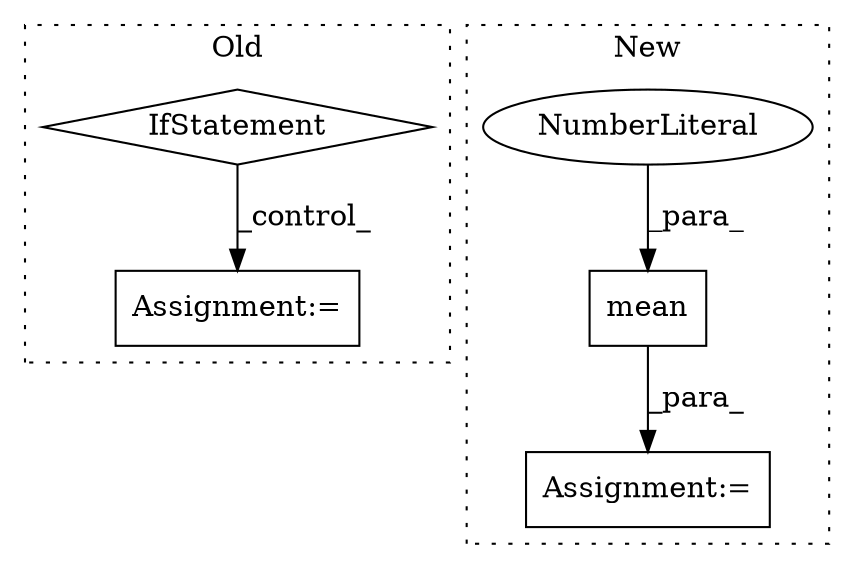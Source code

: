 digraph G {
subgraph cluster0 {
1 [label="IfStatement" a="25" s="592,620" l="4,2" shape="diamond"];
5 [label="Assignment:=" a="7" s="1010" l="1" shape="box"];
label = "Old";
style="dotted";
}
subgraph cluster1 {
2 [label="mean" a="32" s="910,936" l="5,1" shape="box"];
3 [label="Assignment:=" a="7" s="903" l="1" shape="box"];
4 [label="NumberLiteral" a="34" s="935" l="1" shape="ellipse"];
label = "New";
style="dotted";
}
1 -> 5 [label="_control_"];
2 -> 3 [label="_para_"];
4 -> 2 [label="_para_"];
}